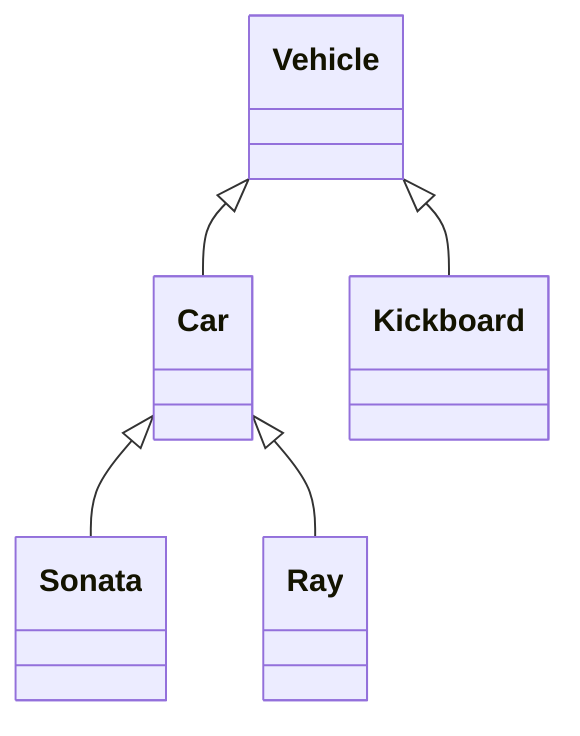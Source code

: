 classDiagram 
    Vehicle <|-- Car
    Vehicle <|-- Kickboard
    Car <|-- Sonata
    Car <|-- Ray